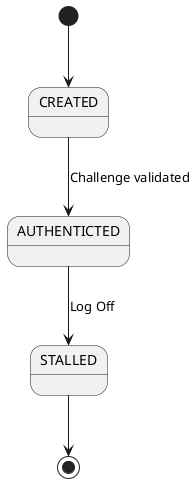 @startuml

[*] --> CREATED

CREATED --> AUTHENTICTED : Challenge validated
AUTHENTICTED --> STALLED : Log Off
STALLED --> [*]

@enduml